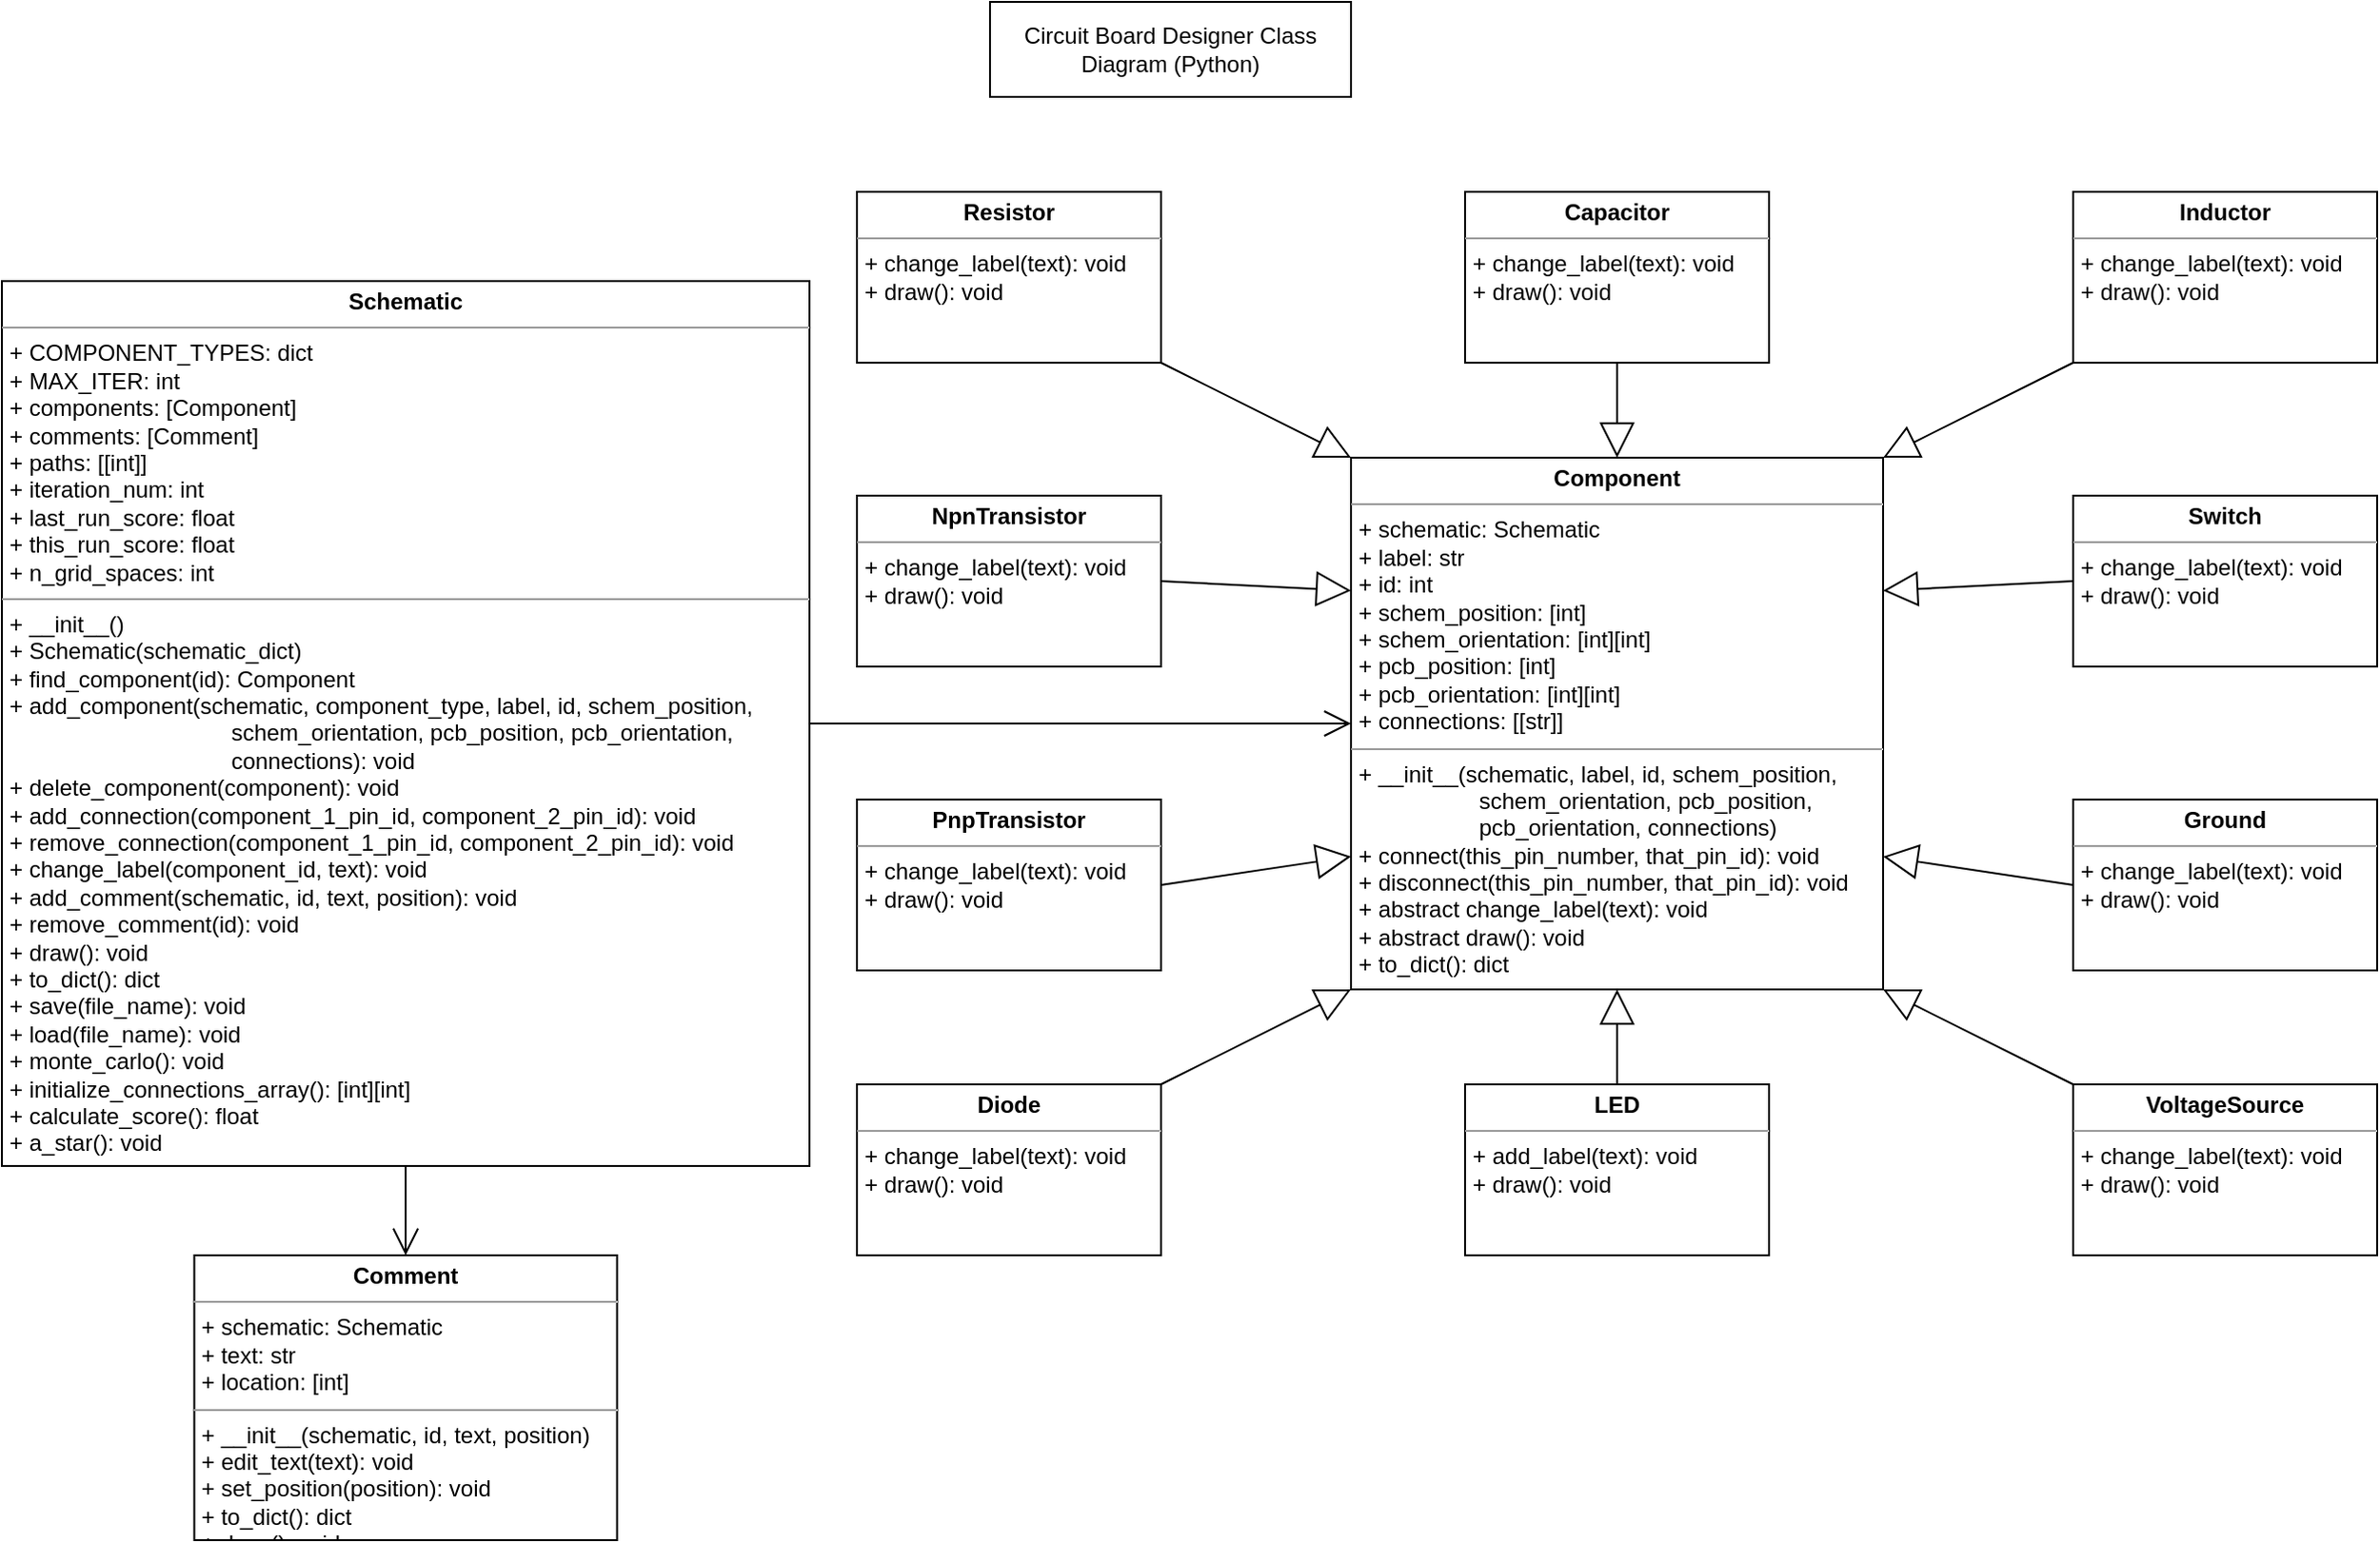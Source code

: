 <mxfile version="14.4.3" type="github">
  <diagram id="xsWnLA2NbZK4KlJk-8-H" name="Page-1">
    <mxGraphModel dx="-38" dy="773" grid="1" gridSize="10" guides="1" tooltips="1" connect="1" arrows="1" fold="1" page="1" pageScale="1" pageWidth="850" pageHeight="1100" math="0" shadow="0">
      <root>
        <mxCell id="0" />
        <mxCell id="1" parent="0" />
        <mxCell id="S9mcAk_hW2MHrrXe7dgP-1" value="&lt;p style=&quot;margin: 0px ; margin-top: 4px ; text-align: center&quot;&gt;&lt;b&gt;Schematic&lt;/b&gt;&lt;/p&gt;&lt;hr size=&quot;1&quot;&gt;&lt;p style=&quot;margin: 0px ; margin-left: 4px&quot;&gt;+ COMPONENT_TYPES: dict&lt;br&gt;&lt;/p&gt;&lt;p style=&quot;margin: 0px ; margin-left: 4px&quot;&gt;+ MAX_ITER: int&lt;br&gt;&lt;/p&gt;&lt;p style=&quot;margin: 0px ; margin-left: 4px&quot;&gt;+ components: [Component]&lt;/p&gt;&lt;p style=&quot;margin: 0px ; margin-left: 4px&quot;&gt;+ comments: [Comment]&lt;/p&gt;&lt;p style=&quot;margin: 0px ; margin-left: 4px&quot;&gt;+ paths: [[int]]&lt;/p&gt;&lt;p style=&quot;margin: 0px ; margin-left: 4px&quot;&gt;+ iteration_num: int&lt;/p&gt;&lt;p style=&quot;margin: 0px ; margin-left: 4px&quot;&gt;+ last_run_score: float&lt;/p&gt;&lt;p style=&quot;margin: 0px ; margin-left: 4px&quot;&gt;+ this_run_score: float&lt;/p&gt;&lt;p style=&quot;margin: 0px ; margin-left: 4px&quot;&gt;+ n_grid_spaces: int&lt;br&gt;&lt;/p&gt;&lt;hr size=&quot;1&quot;&gt;&lt;p style=&quot;margin: 0px ; margin-left: 4px&quot;&gt;+ __init__()&lt;br&gt;&lt;/p&gt;&lt;p style=&quot;margin: 0px ; margin-left: 4px&quot;&gt;+ Schematic(schematic_dict)&lt;br&gt;&lt;/p&gt;&lt;p style=&quot;margin: 0px ; margin-left: 4px&quot;&gt;+ find_component(id): Component&lt;/p&gt;&lt;p style=&quot;margin: 0px ; margin-left: 4px&quot;&gt;+ add_component(schematic, component_type, label, id, schem_position,&lt;br&gt;&lt;/p&gt;&lt;p style=&quot;margin: 0px ; margin-left: 4px&quot;&gt;&amp;nbsp;&amp;nbsp;&amp;nbsp;&amp;nbsp;&amp;nbsp;&amp;nbsp;&amp;nbsp;&amp;nbsp;&amp;nbsp;&amp;nbsp;&amp;nbsp;&amp;nbsp;&amp;nbsp;&amp;nbsp;&amp;nbsp;&amp;nbsp;&amp;nbsp;&amp;nbsp;&amp;nbsp;&amp;nbsp;&amp;nbsp;&amp;nbsp;&amp;nbsp;&amp;nbsp;&amp;nbsp;&amp;nbsp;&amp;nbsp;&amp;nbsp;&amp;nbsp;&amp;nbsp;&amp;nbsp;&amp;nbsp;&amp;nbsp;&amp;nbsp; schem_orientation, pcb_position, pcb_orientation,&lt;/p&gt;&lt;p style=&quot;margin: 0px ; margin-left: 4px&quot;&gt;&amp;nbsp;&amp;nbsp;&amp;nbsp;&amp;nbsp;&amp;nbsp;&amp;nbsp;&amp;nbsp;&amp;nbsp;&amp;nbsp;&amp;nbsp;&amp;nbsp;&amp;nbsp;&amp;nbsp;&amp;nbsp;&amp;nbsp;&amp;nbsp;&amp;nbsp;&amp;nbsp;&amp;nbsp;&amp;nbsp;&amp;nbsp;&amp;nbsp;&amp;nbsp;&amp;nbsp;&amp;nbsp;&amp;nbsp;&amp;nbsp;&amp;nbsp;&amp;nbsp;&amp;nbsp;&amp;nbsp;&amp;nbsp;&amp;nbsp;&amp;nbsp; connections): void&lt;/p&gt;&lt;p style=&quot;margin: 0px ; margin-left: 4px&quot;&gt;+ delete_component(component): void&lt;/p&gt;&lt;p style=&quot;margin: 0px ; margin-left: 4px&quot;&gt;+ add_connection(component_1_pin_id, component_2_pin_id): void&lt;/p&gt;&lt;p style=&quot;margin: 0px ; margin-left: 4px&quot;&gt;+ remove_connection(component_1_pin_id, component_2_pin_id): void&lt;/p&gt;&lt;p style=&quot;margin: 0px ; margin-left: 4px&quot;&gt;+ change_label(component_id, text): void&lt;/p&gt;&lt;p style=&quot;margin: 0px ; margin-left: 4px&quot;&gt;+ add_comment(schematic, id, text, position): void&lt;/p&gt;&lt;p style=&quot;margin: 0px ; margin-left: 4px&quot;&gt;+ remove_comment(id): void&lt;/p&gt;&lt;p style=&quot;margin: 0px ; margin-left: 4px&quot;&gt;+ draw(): void&lt;/p&gt;&lt;p style=&quot;margin: 0px ; margin-left: 4px&quot;&gt;+ to_dict(): dict&lt;br&gt;&lt;/p&gt;&lt;p style=&quot;margin: 0px ; margin-left: 4px&quot;&gt;+ save(file_name): void&lt;/p&gt;&lt;p style=&quot;margin: 0px ; margin-left: 4px&quot;&gt;+ load(file_name): void&lt;/p&gt;&lt;p style=&quot;margin: 0px ; margin-left: 4px&quot;&gt;+ monte_carlo(): void&lt;/p&gt;&lt;p style=&quot;margin: 0px ; margin-left: 4px&quot;&gt;+ initialize_connections_array(): [int][int]&lt;br&gt;&lt;/p&gt;&lt;p style=&quot;margin: 0px ; margin-left: 4px&quot;&gt;+ calculate_score(): float&lt;br&gt;&lt;/p&gt;&lt;p style=&quot;margin: 0px ; margin-left: 4px&quot;&gt;+ a_star(): void&lt;/p&gt;" style="verticalAlign=top;align=left;overflow=fill;fontSize=12;fontFamily=Helvetica;html=1;" vertex="1" parent="1">
          <mxGeometry x="1880" y="237.03" width="425" height="465.94" as="geometry" />
        </mxCell>
        <mxCell id="S9mcAk_hW2MHrrXe7dgP-2" value="&lt;p style=&quot;margin: 0px ; margin-top: 4px ; text-align: center&quot;&gt;&lt;b&gt;Component&lt;/b&gt;&lt;/p&gt;&lt;hr size=&quot;1&quot;&gt;&lt;p style=&quot;margin: 0px ; margin-left: 4px&quot;&gt;+ schematic: Schematic&lt;br&gt;&lt;/p&gt;&lt;p style=&quot;margin: 0px ; margin-left: 4px&quot;&gt;+ label: str&lt;/p&gt;&lt;p style=&quot;margin: 0px ; margin-left: 4px&quot;&gt;+ id: int&lt;/p&gt;&lt;p style=&quot;margin: 0px ; margin-left: 4px&quot;&gt;+ schem_position: [int]&lt;/p&gt;&lt;p style=&quot;margin: 0px ; margin-left: 4px&quot;&gt;+ schem_orientation: [int][int]&lt;/p&gt;&lt;p style=&quot;margin: 0px ; margin-left: 4px&quot;&gt;+ pcb_position: [int]&lt;/p&gt;&lt;p style=&quot;margin: 0px ; margin-left: 4px&quot;&gt;+ pcb_orientation: [int][int]&lt;/p&gt;&lt;p style=&quot;margin: 0px ; margin-left: 4px&quot;&gt;+ connections: [[str]]&lt;/p&gt;&lt;hr size=&quot;1&quot;&gt;&lt;p style=&quot;margin: 0px ; margin-left: 4px&quot;&gt;+ __init__(schematic, label, id, schem_position,&lt;/p&gt;&lt;p style=&quot;margin: 0px ; margin-left: 4px&quot;&gt;&amp;nbsp;&amp;nbsp;&amp;nbsp;&amp;nbsp;&amp;nbsp;&amp;nbsp;&amp;nbsp;&amp;nbsp;&amp;nbsp;&amp;nbsp;&amp;nbsp;&amp;nbsp;&amp;nbsp;&amp;nbsp;&amp;nbsp;&amp;nbsp;&amp;nbsp;&amp;nbsp; schem_orientation, pcb_position,&lt;/p&gt;&lt;p style=&quot;margin: 0px ; margin-left: 4px&quot;&gt;&amp;nbsp;&amp;nbsp;&amp;nbsp;&amp;nbsp;&amp;nbsp;&amp;nbsp;&amp;nbsp;&amp;nbsp;&amp;nbsp;&amp;nbsp;&amp;nbsp;&amp;nbsp;&amp;nbsp;&amp;nbsp;&amp;nbsp;&amp;nbsp;&amp;nbsp;&amp;nbsp; pcb_orientation, connections)&lt;br&gt;&lt;/p&gt;&lt;p style=&quot;margin: 0px ; margin-left: 4px&quot;&gt;+ connect(this_pin_number, that_pin_id): void&lt;/p&gt;&lt;p style=&quot;margin: 0px ; margin-left: 4px&quot;&gt;+ disconnect(this_pin_number, that_pin_id): void&lt;/p&gt;&lt;p style=&quot;margin: 0px ; margin-left: 4px&quot;&gt;+ abstract change_label(text): void&lt;/p&gt;&lt;p style=&quot;margin: 0px ; margin-left: 4px&quot;&gt;+ abstract draw(): void&lt;/p&gt;&lt;p style=&quot;margin: 0px ; margin-left: 4px&quot;&gt;+ to_dict(): dict&lt;br&gt;&lt;/p&gt;" style="verticalAlign=top;align=left;overflow=fill;fontSize=12;fontFamily=Helvetica;html=1;" vertex="1" parent="1">
          <mxGeometry x="2590" y="330" width="280" height="280" as="geometry" />
        </mxCell>
        <mxCell id="S9mcAk_hW2MHrrXe7dgP-3" value="&lt;p style=&quot;margin: 0px ; margin-top: 4px ; text-align: center&quot;&gt;&lt;b&gt;Comment&lt;/b&gt;&lt;/p&gt;&lt;hr size=&quot;1&quot;&gt;&lt;p style=&quot;margin: 0px ; margin-left: 4px&quot;&gt;+ schematic: Schematic&lt;/p&gt;&lt;p style=&quot;margin: 0px ; margin-left: 4px&quot;&gt;+ text: str&lt;/p&gt;&lt;p style=&quot;margin: 0px ; margin-left: 4px&quot;&gt;+ location: [int]&lt;/p&gt;&lt;hr size=&quot;1&quot;&gt;&lt;p style=&quot;margin: 0px ; margin-left: 4px&quot;&gt;+ __init__(schematic, id, text, position)&lt;br&gt;&lt;/p&gt;&lt;p style=&quot;margin: 0px ; margin-left: 4px&quot;&gt;+ edit_text(text): void&lt;/p&gt;&lt;p style=&quot;margin: 0px ; margin-left: 4px&quot;&gt;+ set_position(position): void&lt;/p&gt;&lt;p style=&quot;margin: 0px ; margin-left: 4px&quot;&gt;+ to_dict(): dict&lt;br&gt;&lt;/p&gt;&lt;p style=&quot;margin: 0px ; margin-left: 4px&quot;&gt;+ draw(): void&lt;/p&gt;" style="verticalAlign=top;align=left;overflow=fill;fontSize=12;fontFamily=Helvetica;html=1;" vertex="1" parent="1">
          <mxGeometry x="1981.25" y="750" width="222.5" height="150" as="geometry" />
        </mxCell>
        <mxCell id="S9mcAk_hW2MHrrXe7dgP-4" value="&lt;p style=&quot;margin: 0px ; margin-top: 4px ; text-align: center&quot;&gt;&lt;b&gt;Capacitor&lt;/b&gt;&lt;/p&gt;&lt;hr size=&quot;1&quot;&gt;&lt;p style=&quot;margin: 0px ; margin-left: 4px&quot;&gt;+ change_label(text): void&lt;/p&gt;&lt;p style=&quot;margin: 0px ; margin-left: 4px&quot;&gt;+ draw(): void&lt;/p&gt;" style="verticalAlign=top;align=left;overflow=fill;fontSize=12;fontFamily=Helvetica;html=1;" vertex="1" parent="1">
          <mxGeometry x="2650" y="190" width="160" height="90" as="geometry" />
        </mxCell>
        <mxCell id="S9mcAk_hW2MHrrXe7dgP-5" value="&lt;p style=&quot;margin: 0px ; margin-top: 4px ; text-align: center&quot;&gt;&lt;b&gt;Resistor&lt;/b&gt;&lt;/p&gt;&lt;hr size=&quot;1&quot;&gt;&lt;p style=&quot;margin: 0px ; margin-left: 4px&quot;&gt;+ change_label(text): void&lt;/p&gt;&lt;p style=&quot;margin: 0px ; margin-left: 4px&quot;&gt;+ draw(): void&lt;/p&gt;" style="verticalAlign=top;align=left;overflow=fill;fontSize=12;fontFamily=Helvetica;html=1;" vertex="1" parent="1">
          <mxGeometry x="2330" y="190" width="160" height="90" as="geometry" />
        </mxCell>
        <mxCell id="S9mcAk_hW2MHrrXe7dgP-6" value="&lt;p style=&quot;margin: 0px ; margin-top: 4px ; text-align: center&quot;&gt;&lt;b&gt;Inductor&lt;/b&gt;&lt;/p&gt;&lt;hr size=&quot;1&quot;&gt;&lt;p style=&quot;margin: 0px ; margin-left: 4px&quot;&gt;+ change_label(text): void&lt;/p&gt;&lt;p style=&quot;margin: 0px ; margin-left: 4px&quot;&gt;+ draw(): void&lt;/p&gt;" style="verticalAlign=top;align=left;overflow=fill;fontSize=12;fontFamily=Helvetica;html=1;" vertex="1" parent="1">
          <mxGeometry x="2970" y="190" width="160" height="90" as="geometry" />
        </mxCell>
        <mxCell id="S9mcAk_hW2MHrrXe7dgP-7" value="&lt;p style=&quot;margin: 0px ; margin-top: 4px ; text-align: center&quot;&gt;&lt;b&gt;NpnTransistor&lt;/b&gt;&lt;/p&gt;&lt;hr size=&quot;1&quot;&gt;&lt;p style=&quot;margin: 0px ; margin-left: 4px&quot;&gt;+ change_label(text): void&lt;/p&gt;&lt;p style=&quot;margin: 0px ; margin-left: 4px&quot;&gt;+ draw(): void&lt;/p&gt;" style="verticalAlign=top;align=left;overflow=fill;fontSize=12;fontFamily=Helvetica;html=1;" vertex="1" parent="1">
          <mxGeometry x="2330" y="350" width="160" height="90" as="geometry" />
        </mxCell>
        <mxCell id="S9mcAk_hW2MHrrXe7dgP-8" value="&lt;p style=&quot;margin: 0px ; margin-top: 4px ; text-align: center&quot;&gt;&lt;b&gt;PnpTransistor&lt;/b&gt;&lt;/p&gt;&lt;hr size=&quot;1&quot;&gt;&lt;p style=&quot;margin: 0px ; margin-left: 4px&quot;&gt;+ change_label(text): void&lt;/p&gt;&lt;p style=&quot;margin: 0px ; margin-left: 4px&quot;&gt;+ draw(): void&lt;/p&gt;" style="verticalAlign=top;align=left;overflow=fill;fontSize=12;fontFamily=Helvetica;html=1;" vertex="1" parent="1">
          <mxGeometry x="2330" y="510" width="160" height="90" as="geometry" />
        </mxCell>
        <mxCell id="S9mcAk_hW2MHrrXe7dgP-9" value="&lt;p style=&quot;margin: 0px ; margin-top: 4px ; text-align: center&quot;&gt;&lt;b&gt;Switch&lt;/b&gt;&lt;/p&gt;&lt;hr size=&quot;1&quot;&gt;&lt;p style=&quot;margin: 0px ; margin-left: 4px&quot;&gt;+ change_label(text): void&lt;/p&gt;&lt;p style=&quot;margin: 0px ; margin-left: 4px&quot;&gt;+ draw(): void&lt;/p&gt;" style="verticalAlign=top;align=left;overflow=fill;fontSize=12;fontFamily=Helvetica;html=1;" vertex="1" parent="1">
          <mxGeometry x="2970" y="350" width="160" height="90" as="geometry" />
        </mxCell>
        <mxCell id="S9mcAk_hW2MHrrXe7dgP-10" value="&lt;p style=&quot;margin: 0px ; margin-top: 4px ; text-align: center&quot;&gt;&lt;b&gt;Diode&lt;/b&gt;&lt;/p&gt;&lt;hr size=&quot;1&quot;&gt;&lt;p style=&quot;margin: 0px ; margin-left: 4px&quot;&gt;+ change_label(text): void&lt;/p&gt;&lt;p style=&quot;margin: 0px ; margin-left: 4px&quot;&gt;+ draw(): void&lt;/p&gt;" style="verticalAlign=top;align=left;overflow=fill;fontSize=12;fontFamily=Helvetica;html=1;" vertex="1" parent="1">
          <mxGeometry x="2330" y="660" width="160" height="90" as="geometry" />
        </mxCell>
        <mxCell id="S9mcAk_hW2MHrrXe7dgP-11" value="&lt;p style=&quot;margin: 0px ; margin-top: 4px ; text-align: center&quot;&gt;&lt;b&gt;VoltageSource&lt;/b&gt;&lt;/p&gt;&lt;hr size=&quot;1&quot;&gt;&lt;p style=&quot;margin: 0px ; margin-left: 4px&quot;&gt;+ change_label(text): void&lt;/p&gt;&lt;p style=&quot;margin: 0px ; margin-left: 4px&quot;&gt;+ draw(): void&lt;/p&gt;" style="verticalAlign=top;align=left;overflow=fill;fontSize=12;fontFamily=Helvetica;html=1;" vertex="1" parent="1">
          <mxGeometry x="2970" y="660" width="160" height="90" as="geometry" />
        </mxCell>
        <mxCell id="S9mcAk_hW2MHrrXe7dgP-12" value="&lt;p style=&quot;margin: 0px ; margin-top: 4px ; text-align: center&quot;&gt;&lt;b&gt;Ground&lt;/b&gt;&lt;/p&gt;&lt;hr size=&quot;1&quot;&gt;&lt;p style=&quot;margin: 0px ; margin-left: 4px&quot;&gt;+ change_label(text): void&lt;/p&gt;&lt;p style=&quot;margin: 0px ; margin-left: 4px&quot;&gt;+ draw(): void&lt;/p&gt;" style="verticalAlign=top;align=left;overflow=fill;fontSize=12;fontFamily=Helvetica;html=1;" vertex="1" parent="1">
          <mxGeometry x="2970" y="510" width="160" height="90" as="geometry" />
        </mxCell>
        <mxCell id="S9mcAk_hW2MHrrXe7dgP-13" value="&lt;p style=&quot;margin: 0px ; margin-top: 4px ; text-align: center&quot;&gt;&lt;b&gt;LED&lt;/b&gt;&lt;/p&gt;&lt;hr size=&quot;1&quot;&gt;&lt;p style=&quot;margin: 0px ; margin-left: 4px&quot;&gt;+ add_label(text): void&lt;/p&gt;&lt;p style=&quot;margin: 0px ; margin-left: 4px&quot;&gt;+ draw(): void&lt;/p&gt;" style="verticalAlign=top;align=left;overflow=fill;fontSize=12;fontFamily=Helvetica;html=1;" vertex="1" parent="1">
          <mxGeometry x="2650" y="660" width="160" height="90" as="geometry" />
        </mxCell>
        <mxCell id="S9mcAk_hW2MHrrXe7dgP-14" style="edgeStyle=orthogonalEdgeStyle;rounded=0;orthogonalLoop=1;jettySize=auto;html=1;exitX=0.5;exitY=1;exitDx=0;exitDy=0;" edge="1" parent="1" source="S9mcAk_hW2MHrrXe7dgP-8" target="S9mcAk_hW2MHrrXe7dgP-8">
          <mxGeometry relative="1" as="geometry" />
        </mxCell>
        <mxCell id="S9mcAk_hW2MHrrXe7dgP-15" value="" style="endArrow=block;endSize=16;endFill=0;html=1;exitX=0.5;exitY=1;exitDx=0;exitDy=0;" edge="1" parent="1" source="S9mcAk_hW2MHrrXe7dgP-4" target="S9mcAk_hW2MHrrXe7dgP-2">
          <mxGeometry width="160" relative="1" as="geometry">
            <mxPoint x="2920" y="370" as="sourcePoint" />
            <mxPoint x="3080" y="370" as="targetPoint" />
          </mxGeometry>
        </mxCell>
        <mxCell id="S9mcAk_hW2MHrrXe7dgP-16" value="" style="endArrow=block;endSize=16;endFill=0;html=1;exitX=0;exitY=1;exitDx=0;exitDy=0;entryX=1;entryY=0;entryDx=0;entryDy=0;" edge="1" parent="1" source="S9mcAk_hW2MHrrXe7dgP-6" target="S9mcAk_hW2MHrrXe7dgP-2">
          <mxGeometry width="160" relative="1" as="geometry">
            <mxPoint x="2820" y="300" as="sourcePoint" />
            <mxPoint x="2980" y="300" as="targetPoint" />
          </mxGeometry>
        </mxCell>
        <mxCell id="S9mcAk_hW2MHrrXe7dgP-17" value="" style="endArrow=block;endSize=16;endFill=0;html=1;exitX=0;exitY=0.5;exitDx=0;exitDy=0;entryX=1;entryY=0.25;entryDx=0;entryDy=0;" edge="1" parent="1" source="S9mcAk_hW2MHrrXe7dgP-9" target="S9mcAk_hW2MHrrXe7dgP-2">
          <mxGeometry width="160" relative="1" as="geometry">
            <mxPoint x="2920" y="370" as="sourcePoint" />
            <mxPoint x="3080" y="370" as="targetPoint" />
          </mxGeometry>
        </mxCell>
        <mxCell id="S9mcAk_hW2MHrrXe7dgP-18" value="" style="endArrow=block;endSize=16;endFill=0;html=1;exitX=0;exitY=0.5;exitDx=0;exitDy=0;entryX=1;entryY=0.75;entryDx=0;entryDy=0;" edge="1" parent="1" source="S9mcAk_hW2MHrrXe7dgP-12" target="S9mcAk_hW2MHrrXe7dgP-2">
          <mxGeometry width="160" relative="1" as="geometry">
            <mxPoint x="2920" y="370" as="sourcePoint" />
            <mxPoint x="3080" y="370" as="targetPoint" />
          </mxGeometry>
        </mxCell>
        <mxCell id="S9mcAk_hW2MHrrXe7dgP-19" value="" style="endArrow=block;endSize=16;endFill=0;html=1;exitX=0;exitY=0;exitDx=0;exitDy=0;entryX=1;entryY=1;entryDx=0;entryDy=0;" edge="1" parent="1" source="S9mcAk_hW2MHrrXe7dgP-11" target="S9mcAk_hW2MHrrXe7dgP-2">
          <mxGeometry width="160" relative="1" as="geometry">
            <mxPoint x="2920" y="370" as="sourcePoint" />
            <mxPoint x="3080" y="370" as="targetPoint" />
          </mxGeometry>
        </mxCell>
        <mxCell id="S9mcAk_hW2MHrrXe7dgP-20" value="" style="endArrow=block;endSize=16;endFill=0;html=1;exitX=0.5;exitY=0;exitDx=0;exitDy=0;entryX=0.5;entryY=1;entryDx=0;entryDy=0;" edge="1" parent="1" source="S9mcAk_hW2MHrrXe7dgP-13" target="S9mcAk_hW2MHrrXe7dgP-2">
          <mxGeometry width="160" relative="1" as="geometry">
            <mxPoint x="2920" y="530" as="sourcePoint" />
            <mxPoint x="3080" y="530" as="targetPoint" />
          </mxGeometry>
        </mxCell>
        <mxCell id="S9mcAk_hW2MHrrXe7dgP-21" value="" style="endArrow=block;endSize=16;endFill=0;html=1;exitX=1;exitY=0;exitDx=0;exitDy=0;entryX=0;entryY=1;entryDx=0;entryDy=0;" edge="1" parent="1" source="S9mcAk_hW2MHrrXe7dgP-10" target="S9mcAk_hW2MHrrXe7dgP-2">
          <mxGeometry width="160" relative="1" as="geometry">
            <mxPoint x="2880" y="530" as="sourcePoint" />
            <mxPoint x="3040" y="530" as="targetPoint" />
          </mxGeometry>
        </mxCell>
        <mxCell id="S9mcAk_hW2MHrrXe7dgP-22" value="" style="endArrow=block;endSize=16;endFill=0;html=1;exitX=1;exitY=0.5;exitDx=0;exitDy=0;entryX=0;entryY=0.75;entryDx=0;entryDy=0;" edge="1" parent="1" source="S9mcAk_hW2MHrrXe7dgP-8" target="S9mcAk_hW2MHrrXe7dgP-2">
          <mxGeometry width="160" relative="1" as="geometry">
            <mxPoint x="2880" y="530" as="sourcePoint" />
            <mxPoint x="3040" y="530" as="targetPoint" />
          </mxGeometry>
        </mxCell>
        <mxCell id="S9mcAk_hW2MHrrXe7dgP-23" value="" style="endArrow=block;endSize=16;endFill=0;html=1;exitX=1;exitY=0.5;exitDx=0;exitDy=0;entryX=0;entryY=0.25;entryDx=0;entryDy=0;" edge="1" parent="1" source="S9mcAk_hW2MHrrXe7dgP-7" target="S9mcAk_hW2MHrrXe7dgP-2">
          <mxGeometry width="160" relative="1" as="geometry">
            <mxPoint x="2880" y="530" as="sourcePoint" />
            <mxPoint x="3040" y="530" as="targetPoint" />
          </mxGeometry>
        </mxCell>
        <mxCell id="S9mcAk_hW2MHrrXe7dgP-24" value="" style="endArrow=block;endSize=16;endFill=0;html=1;exitX=1;exitY=1;exitDx=0;exitDy=0;entryX=0;entryY=0;entryDx=0;entryDy=0;" edge="1" parent="1" source="S9mcAk_hW2MHrrXe7dgP-5" target="S9mcAk_hW2MHrrXe7dgP-2">
          <mxGeometry width="160" relative="1" as="geometry">
            <mxPoint x="2880" y="440" as="sourcePoint" />
            <mxPoint x="3040" y="440" as="targetPoint" />
          </mxGeometry>
        </mxCell>
        <mxCell id="S9mcAk_hW2MHrrXe7dgP-25" value="" style="endArrow=open;endFill=1;endSize=12;html=1;" edge="1" parent="1" source="S9mcAk_hW2MHrrXe7dgP-1" target="S9mcAk_hW2MHrrXe7dgP-3">
          <mxGeometry width="160" relative="1" as="geometry">
            <mxPoint x="2295" y="347.5" as="sourcePoint" />
            <mxPoint x="2455" y="347.5" as="targetPoint" />
          </mxGeometry>
        </mxCell>
        <mxCell id="S9mcAk_hW2MHrrXe7dgP-26" value="" style="endArrow=open;endFill=1;endSize=12;html=1;exitX=1;exitY=0.5;exitDx=0;exitDy=0;entryX=0;entryY=0.5;entryDx=0;entryDy=0;" edge="1" parent="1" source="S9mcAk_hW2MHrrXe7dgP-1" target="S9mcAk_hW2MHrrXe7dgP-2">
          <mxGeometry width="160" relative="1" as="geometry">
            <mxPoint x="2590" y="450" as="sourcePoint" />
            <mxPoint x="2540" y="460" as="targetPoint" />
          </mxGeometry>
        </mxCell>
        <mxCell id="S9mcAk_hW2MHrrXe7dgP-27" value="Circuit Board Designer Class Diagram (Python)" style="rounded=0;whiteSpace=wrap;html=1;" vertex="1" parent="1">
          <mxGeometry x="2400" y="90" width="190" height="50" as="geometry" />
        </mxCell>
      </root>
    </mxGraphModel>
  </diagram>
</mxfile>
